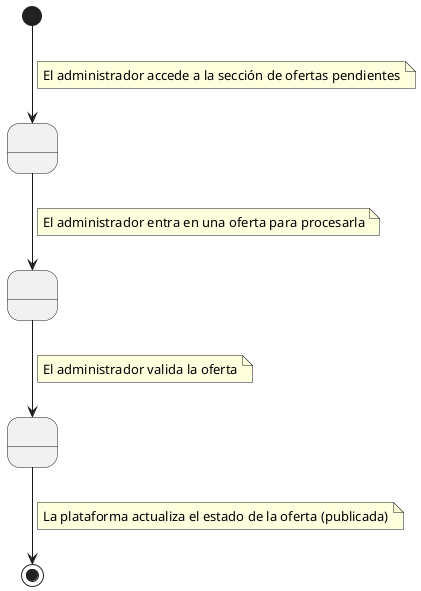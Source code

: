 @startuml
state " " as Estado1
state " " as Estado2
state " " as Estado3

[*] --> Estado1
    note on link
        El administrador accede a la sección de ofertas pendientes
    end note
Estado1 --> Estado2
    note on link
        El administrador entra en una oferta para procesarla
    end note
Estado2 --> Estado3
    note on link
        El administrador valida la oferta
    end note
Estado3 --> [*]
    note on link
        La plataforma actualiza el estado de la oferta (publicada)
    end note
@enduml